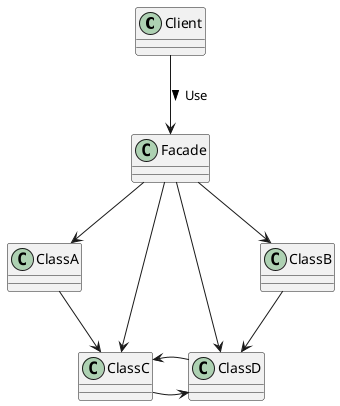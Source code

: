 @startuml
class Client{
}

class Facade{
}

class ClassA{
}
class ClassB{
}
class ClassC{
}
class ClassD{
}

Client -down-> Facade: Use >
Facade -down-> ClassA
Facade -down-> ClassB
Facade -down-> ClassC
Facade -down-> ClassD
ClassA -down-> ClassC
ClassB -down-> ClassD
ClassC -right-> ClassD
ClassD -left-> ClassC

@enduml

